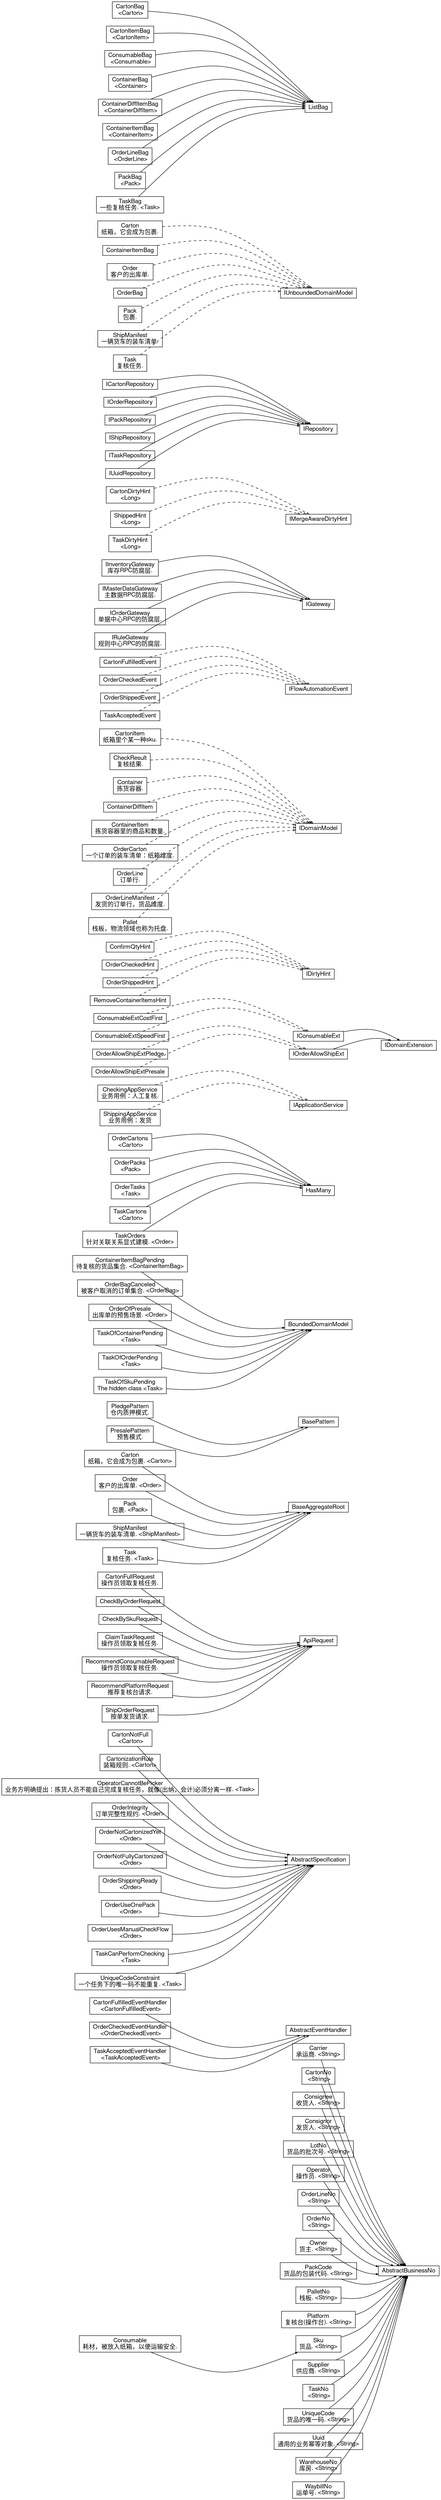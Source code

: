 digraph G {
fontname="Helvetica,Arial,sans-serif"
node [fontname="Helvetica,Arial,sans-serif"]
edge [fontname="Helvetica,Arial,sans-serif"]
splines=curved
rankdir="LR"
node [shape=box, height=0.25]
edge [fontsize=8 arrowsize=0.5]
"Carrier
承运商. <String>" -> "AbstractBusinessNo" 
"CartonNo
 <String>" -> "AbstractBusinessNo" 
"Consignee
收货人. <String>" -> "AbstractBusinessNo" 
"Consignor
发货人. <String>" -> "AbstractBusinessNo" 
"LotNo
货品的批次号. <String>" -> "AbstractBusinessNo" 
"Operator
操作员. <String>" -> "AbstractBusinessNo" 
"OrderLineNo
 <String>" -> "AbstractBusinessNo" 
"OrderNo
 <String>" -> "AbstractBusinessNo" 
"Owner
货主. <String>" -> "AbstractBusinessNo" 
"PackCode
货品的包装代码. <String>" -> "AbstractBusinessNo" 
"PalletNo
栈板. <String>" -> "AbstractBusinessNo" 
"Platform
复核台(操作台). <String>" -> "AbstractBusinessNo" 
"Sku
货品. <String>" -> "AbstractBusinessNo" 
"Supplier
供应商. <String>" -> "AbstractBusinessNo" 
"TaskNo
 <String>" -> "AbstractBusinessNo" 
"UniqueCode
货品的唯一码. <String>" -> "AbstractBusinessNo" 
"Uuid
通用的业务幂等对象. <String>" -> "AbstractBusinessNo" 
"WarehouseNo
库房. <String>" -> "AbstractBusinessNo" 
"WaybillNo
运单号. <String>" -> "AbstractBusinessNo" 
"CartonFulfilledEventHandler
 <CartonFulfilledEvent>" -> "AbstractEventHandler" 
"OrderCheckedEventHandler
 <OrderCheckedEvent>" -> "AbstractEventHandler" 
"TaskAcceptedEventHandler
 <TaskAcceptedEvent>" -> "AbstractEventHandler" 
"CartonNotFull
 <Carton>" -> "AbstractSpecification" 
"CartonizationRule
装箱规则. <Carton>" -> "AbstractSpecification" 
"OperatorCannotBePicker
业务方明确提出：拣货人员不能自己完成复核任务，就像(出纳，会计)必须分离一样. <Task>" -> "AbstractSpecification" 
"OrderIntegrity
订单完整性规约. <Order>" -> "AbstractSpecification" 
"OrderNotCartonizedYet
 <Order>" -> "AbstractSpecification" 
"OrderNotFullyCartonized
 <Order>" -> "AbstractSpecification" 
"OrderShippingReady
 <Order>" -> "AbstractSpecification" 
"OrderUseOnePack
 <Order>" -> "AbstractSpecification" 
"OrderUsesManualCheckFlow
 <Order>" -> "AbstractSpecification" 
"TaskCanPerformChecking
 <Task>" -> "AbstractSpecification" 
"UniqueCodeConstraint
一个任务下的唯一码不能重复. <Task>" -> "AbstractSpecification" 
"CartonFullRequest
操作员领取复核任务." -> "ApiRequest" 
"CheckByOrderRequest" -> "ApiRequest" 
"CheckBySkuRequest" -> "ApiRequest" 
"ClaimTaskRequest
操作员领取复核任务." -> "ApiRequest" 
"RecommendConsumableRequest
操作员领取复核任务." -> "ApiRequest" 
"RecommendPlatformRequest
推荐复核台请求." -> "ApiRequest" 
"ShipOrderRequest
按单发货请求." -> "ApiRequest" 
"Carton
纸箱，它会成为包裹. <Carton>" -> "BaseAggregateRoot" 
"Order
客户的出库单. <Order>" -> "BaseAggregateRoot" 
"Pack
包裹. <Pack>" -> "BaseAggregateRoot" 
"ShipManifest
一辆货车的装车清单. <ShipManifest>" -> "BaseAggregateRoot" 
"Task
复核任务. <Task>" -> "BaseAggregateRoot" 
"PledgePattern
仓内质押模式." -> "BasePattern" 
"PresalePattern
预售模式." -> "BasePattern" 
"ContainerItemBagPending
待复核的货品集合. <ContainerItemBag>" -> "BoundedDomainModel" 
"OrderBagCanceled
被客户取消的订单集合. <OrderBag>" -> "BoundedDomainModel" 
"OrderOfPresale
出库单的预售场景. <Order>" -> "BoundedDomainModel" 
"TaskOfContainerPending
 <Task>" -> "BoundedDomainModel" 
"TaskOfOrderPending
 <Task>" -> "BoundedDomainModel" 
"TaskOfSkuPending
The hidden class <Task>" -> "BoundedDomainModel" 
"OrderCartons
 <Carton>" -> "HasMany" 
"OrderPacks
 <Pack>" -> "HasMany" 
"OrderTasks
 <Task>" -> "HasMany" 
"TaskCartons
 <Carton>" -> "HasMany" 
"TaskOrders
针对关联关系显式建模. <Order>" -> "HasMany" 
"CheckingAppService
业务用例：人工复核." -> "IApplicationService"  [arrowhead=empty style=dashed]
"ShippingAppService
业务用例：发货" -> "IApplicationService"  [arrowhead=empty style=dashed]
"ConsumableExtCostFirst" -> "IConsumableExt"  [arrowhead=empty style=dashed]
"ConsumableExtSpeedFirst" -> "IConsumableExt"  [arrowhead=empty style=dashed]
"ConfirmQtyHint" -> "IDirtyHint"  [arrowhead=empty style=dashed]
"OrderCheckedHint" -> "IDirtyHint"  [arrowhead=empty style=dashed]
"OrderShippedHint" -> "IDirtyHint"  [arrowhead=empty style=dashed]
"RemoveContainerItemsHint" -> "IDirtyHint"  [arrowhead=empty style=dashed]
"IConsumableExt" -> "IDomainExtension" 
"IOrderAllowShipExt" -> "IDomainExtension" 
"CartonItem
纸箱里个某一种sku." -> "IDomainModel"  [arrowhead=empty style=dashed]
"CheckResult
复核结果." -> "IDomainModel"  [arrowhead=empty style=dashed]
"Container
拣货容器." -> "IDomainModel"  [arrowhead=empty style=dashed]
"ContainerDiffItem" -> "IDomainModel"  [arrowhead=empty style=dashed]
"ContainerItem
拣货容器里的商品和数量." -> "IDomainModel"  [arrowhead=empty style=dashed]
"OrderCarton
一个订单的装车清单：纸箱维度." -> "IDomainModel"  [arrowhead=empty style=dashed]
"OrderLine
订单行." -> "IDomainModel"  [arrowhead=empty style=dashed]
"OrderLineManifest
发货的订单行，货品维度." -> "IDomainModel"  [arrowhead=empty style=dashed]
"Pallet
栈板，物流领域也称为托盘." -> "IDomainModel"  [arrowhead=empty style=dashed]
"CartonFulfilledEvent" -> "IFlowAutomationEvent"  [arrowhead=empty style=dashed]
"OrderCheckedEvent" -> "IFlowAutomationEvent"  [arrowhead=empty style=dashed]
"OrderShippedEvent" -> "IFlowAutomationEvent"  [arrowhead=empty style=dashed]
"TaskAcceptedEvent" -> "IFlowAutomationEvent"  [arrowhead=empty style=dashed]
"IInventoryGateway
库存RPC防腐层." -> "IGateway" 
"IMasterDataGateway
主数据RPC防腐层." -> "IGateway" 
"IOrderGateway
单据中心RPC的防腐层." -> "IGateway" 
"IRuleGateway
规则中心RPC的防腐层." -> "IGateway" 
"CartonDirtyHint
 <Long>" -> "IMergeAwareDirtyHint"  [arrowhead=empty style=dashed]
"ShippedHint
 <Long>" -> "IMergeAwareDirtyHint"  [arrowhead=empty style=dashed]
"TaskDirtyHint
 <Long>" -> "IMergeAwareDirtyHint"  [arrowhead=empty style=dashed]
"OrderAllowShipExtPledge" -> "IOrderAllowShipExt"  [arrowhead=empty style=dashed]
"OrderAllowShipExtPresale" -> "IOrderAllowShipExt"  [arrowhead=empty style=dashed]
"ICartonRepository" -> "IRepository" 
"IOrderRepository" -> "IRepository" 
"IPackRepository" -> "IRepository" 
"IShipRepository" -> "IRepository" 
"ITaskRepository" -> "IRepository" 
"IUuidRepository" -> "IRepository" 
"Carton
纸箱，它会成为包裹." -> "IUnboundedDomainModel"  [arrowhead=empty style=dashed]
"ContainerItemBag" -> "IUnboundedDomainModel"  [arrowhead=empty style=dashed]
"Order
客户的出库单." -> "IUnboundedDomainModel"  [arrowhead=empty style=dashed]
"OrderBag" -> "IUnboundedDomainModel"  [arrowhead=empty style=dashed]
"Pack
包裹." -> "IUnboundedDomainModel"  [arrowhead=empty style=dashed]
"ShipManifest
一辆货车的装车清单." -> "IUnboundedDomainModel"  [arrowhead=empty style=dashed]
"Task
复核任务." -> "IUnboundedDomainModel"  [arrowhead=empty style=dashed]
"CartonBag
 <Carton>" -> "ListBag" 
"CartonItemBag
 <CartonItem>" -> "ListBag" 
"ConsumableBag
 <Consumable>" -> "ListBag" 
"ContainerBag
 <Container>" -> "ListBag" 
"ContainerDiffItemBag
 <ContainerDiffItem>" -> "ListBag" 
"ContainerItemBag
 <ContainerItem>" -> "ListBag" 
"OrderLineBag
 <OrderLine>" -> "ListBag" 
"PackBag
 <Pack>" -> "ListBag" 
"TaskBag
一些复核任务. <Task>" -> "ListBag" 
"Consumable
耗材，被放入纸箱，以便运输安全." -> "Sku
货品. <String>" 
}